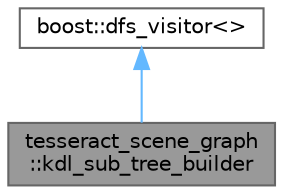 digraph "tesseract_scene_graph::kdl_sub_tree_builder"
{
 // LATEX_PDF_SIZE
  bgcolor="transparent";
  edge [fontname=Helvetica,fontsize=10,labelfontname=Helvetica,labelfontsize=10];
  node [fontname=Helvetica,fontsize=10,shape=box,height=0.2,width=0.4];
  Node1 [label="tesseract_scene_graph\l::kdl_sub_tree_builder",height=0.2,width=0.4,color="gray40", fillcolor="grey60", style="filled", fontcolor="black",tooltip="Every time a vertex is visited for the first time add a new segment to the KDL Tree;."];
  Node2 -> Node1 [dir="back",color="steelblue1",style="solid"];
  Node2 [label="boost::dfs_visitor\<\>",height=0.2,width=0.4,color="gray40", fillcolor="white", style="filled",tooltip=" "];
}
